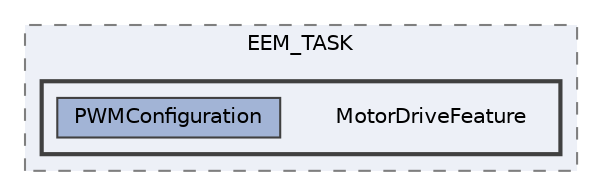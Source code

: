 digraph "EGEMOBİL/EEM_TASK/MotorDriveFeature"
{
 // LATEX_PDF_SIZE
  bgcolor="transparent";
  edge [fontname=Helvetica,fontsize=10,labelfontname=Helvetica,labelfontsize=10];
  node [fontname=Helvetica,fontsize=10,shape=box,height=0.2,width=0.4];
  compound=true
  subgraph clusterdir_90d7243a30b5901e58c6d31fced23e7f {
    graph [ bgcolor="#edf0f7", pencolor="grey50", label="EEM_TASK", fontname=Helvetica,fontsize=10 style="filled,dashed", URL="dir_90d7243a30b5901e58c6d31fced23e7f.html",tooltip=""]
  subgraph clusterdir_1fac82efb7a484bf104c8eeded95e279 {
    graph [ bgcolor="#edf0f7", pencolor="grey25", label="", fontname=Helvetica,fontsize=10 style="filled,bold", URL="dir_1fac82efb7a484bf104c8eeded95e279.html",tooltip=""]
    dir_1fac82efb7a484bf104c8eeded95e279 [shape=plaintext, label="MotorDriveFeature"];
  dir_ccffbb699b9fe73ea74e7c175d621a7a [label="PWMConfiguration", fillcolor="#a2b4d6", color="grey25", style="filled", URL="dir_ccffbb699b9fe73ea74e7c175d621a7a.html",tooltip=""];
  }
  }
}
